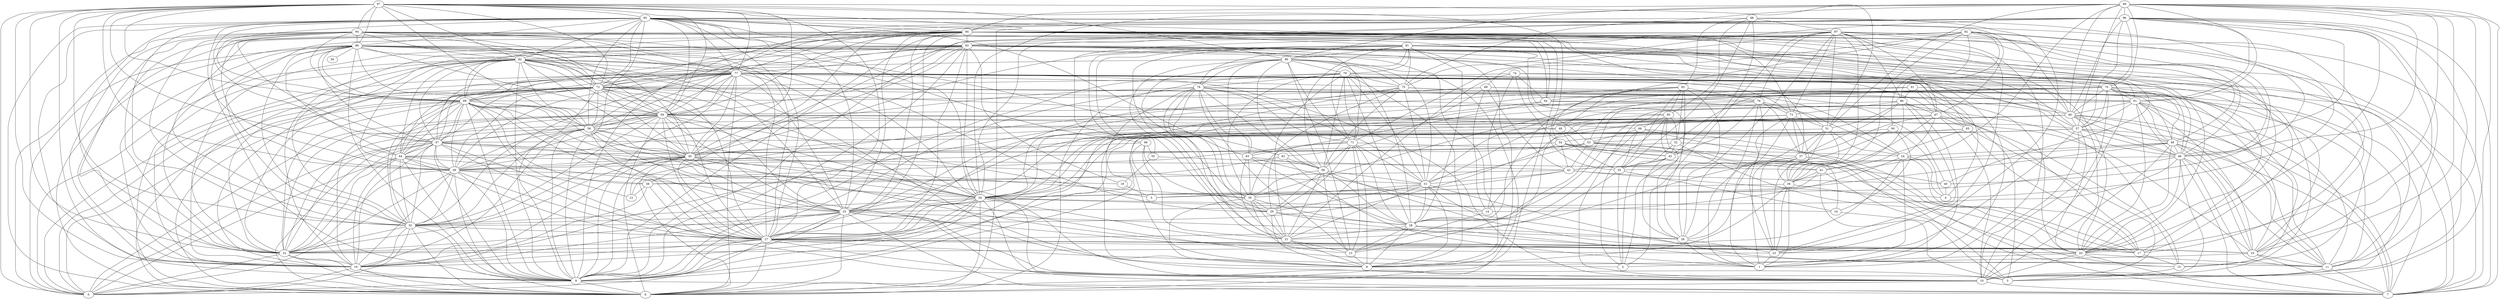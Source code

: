 digraph "sensornet-topology" {
label = "";
rankdir="BT";"0"->"9" [arrowhead = "both"] 
"0"->"19" [arrowhead = "both"] 
"0"->"22" [arrowhead = "both"] 
"0"->"27" [arrowhead = "both"] 
"0"->"32" [arrowhead = "both"] 
"0"->"39" [arrowhead = "both"] 
"0"->"44" [arrowhead = "both"] 
"0"->"47" [arrowhead = "both"] 
"0"->"59" [arrowhead = "both"] 
"0"->"69" [arrowhead = "both"] 
"0"->"72" [arrowhead = "both"] 
"0"->"77" [arrowhead = "both"] 
"0"->"82" [arrowhead = "both"] 
"0"->"89" [arrowhead = "both"] 
"0"->"94" [arrowhead = "both"] 
"0"->"97" [arrowhead = "both"] 
"1"->"23" [arrowhead = "both"] 
"1"->"24" [arrowhead = "both"] 
"1"->"26" [arrowhead = "both"] 
"1"->"36" [arrowhead = "both"] 
"1"->"37" [arrowhead = "both"] 
"1"->"47" [arrowhead = "both"] 
"1"->"62" [arrowhead = "both"] 
"1"->"73" [arrowhead = "both"] 
"1"->"76" [arrowhead = "both"] 
"1"->"84" [arrowhead = "both"] 
"1"->"86" [arrowhead = "both"] 
"1"->"87" [arrowhead = "both"] 
"2"->"20" [arrowhead = "both"] 
"2"->"27" [arrowhead = "both"] 
"2"->"35" [arrowhead = "both"] 
"2"->"43" [arrowhead = "both"] 
"2"->"85" [arrowhead = "both"] 
"2"->"87" [arrowhead = "both"] 
"2"->"93" [arrowhead = "both"] 
"3"->"15" [arrowhead = "both"] 
"3"->"16" [arrowhead = "both"] 
"3"->"33" [arrowhead = "both"] 
"3"->"41" [arrowhead = "both"] 
"3"->"44" [arrowhead = "both"] 
"3"->"65" [arrowhead = "both"] 
"3"->"66" [arrowhead = "both"] 
"3"->"70" [arrowhead = "both"] 
"3"->"91" [arrowhead = "both"] 
"4"->"24" [arrowhead = "both"] 
"4"->"40" [arrowhead = "both"] 
"4"->"42" [arrowhead = "both"] 
"4"->"77" [arrowhead = "both"] 
"4"->"90" [arrowhead = "both"] 
"4"->"92" [arrowhead = "both"] 
"5"->"18" [arrowhead = "both"] 
"5"->"41" [arrowhead = "both"] 
"5"->"42" [arrowhead = "both"] 
"5"->"59" [arrowhead = "both"] 
"5"->"68" [arrowhead = "both"] 
"6"->"9" [arrowhead = "both"] 
"6"->"10" [arrowhead = "both"] 
"6"->"19" [arrowhead = "both"] 
"6"->"22" [arrowhead = "both"] 
"6"->"27" [arrowhead = "both"] 
"6"->"32" [arrowhead = "both"] 
"6"->"33" [arrowhead = "both"] 
"6"->"34" [arrowhead = "both"] 
"6"->"39" [arrowhead = "both"] 
"6"->"45" [arrowhead = "both"] 
"6"->"47" [arrowhead = "both"] 
"6"->"59" [arrowhead = "both"] 
"6"->"69" [arrowhead = "both"] 
"6"->"72" [arrowhead = "both"] 
"6"->"77" [arrowhead = "both"] 
"6"->"79" [arrowhead = "both"] 
"6"->"82" [arrowhead = "both"] 
"6"->"83" [arrowhead = "both"] 
"6"->"84" [arrowhead = "both"] 
"6"->"89" [arrowhead = "both"] 
"6"->"95" [arrowhead = "both"] 
"6"->"97" [arrowhead = "both"] 
"7"->"9" [arrowhead = "both"] 
"7"->"10" [arrowhead = "both"] 
"7"->"11" [arrowhead = "both"] 
"7"->"20" [arrowhead = "both"] 
"7"->"25" [arrowhead = "both"] 
"7"->"33" [arrowhead = "both"] 
"7"->"34" [arrowhead = "both"] 
"7"->"46" [arrowhead = "both"] 
"7"->"49" [arrowhead = "both"] 
"7"->"60" [arrowhead = "both"] 
"7"->"61" [arrowhead = "both"] 
"7"->"66" [arrowhead = "both"] 
"7"->"70" [arrowhead = "both"] 
"7"->"83" [arrowhead = "both"] 
"7"->"84" [arrowhead = "both"] 
"7"->"88" [arrowhead = "both"] 
"7"->"95" [arrowhead = "both"] 
"7"->"96" [arrowhead = "both"] 
"7"->"99" [arrowhead = "both"] 
"8"->"13" [arrowhead = "both"] 
"8"->"21" [arrowhead = "both"] 
"8"->"25" [arrowhead = "both"] 
"8"->"28" [arrowhead = "both"] 
"8"->"29" [arrowhead = "both"] 
"8"->"30" [arrowhead = "both"] 
"8"->"31" [arrowhead = "both"] 
"8"->"36" [arrowhead = "both"] 
"8"->"71" [arrowhead = "both"] 
"8"->"75" [arrowhead = "both"] 
"8"->"78" [arrowhead = "both"] 
"8"->"79" [arrowhead = "both"] 
"8"->"80" [arrowhead = "both"] 
"8"->"81" [arrowhead = "both"] 
"8"->"82" [arrowhead = "both"] 
"9"->"19" [arrowhead = "both"] 
"9"->"22" [arrowhead = "both"] 
"9"->"27" [arrowhead = "both"] 
"9"->"32" [arrowhead = "both"] 
"9"->"33" [arrowhead = "both"] 
"9"->"34" [arrowhead = "both"] 
"9"->"39" [arrowhead = "both"] 
"9"->"44" [arrowhead = "both"] 
"9"->"45" [arrowhead = "both"] 
"9"->"47" [arrowhead = "both"] 
"9"->"48" [arrowhead = "both"] 
"9"->"56" [arrowhead = "both"] 
"9"->"57" [arrowhead = "both"] 
"9"->"69" [arrowhead = "both"] 
"9"->"72" [arrowhead = "both"] 
"9"->"77" [arrowhead = "both"] 
"9"->"78" [arrowhead = "both"] 
"9"->"79" [arrowhead = "both"] 
"9"->"82" [arrowhead = "both"] 
"9"->"83" [arrowhead = "both"] 
"9"->"84" [arrowhead = "both"] 
"9"->"87" [arrowhead = "both"] 
"9"->"89" [arrowhead = "both"] 
"9"->"94" [arrowhead = "both"] 
"9"->"95" [arrowhead = "both"] 
"9"->"96" [arrowhead = "both"] 
"9"->"97" [arrowhead = "both"] 
"10"->"11" [arrowhead = "both"] 
"10"->"20" [arrowhead = "both"] 
"10"->"27" [arrowhead = "both"] 
"10"->"33" [arrowhead = "both"] 
"10"->"34" [arrowhead = "both"] 
"10"->"46" [arrowhead = "both"] 
"10"->"47" [arrowhead = "both"] 
"10"->"49" [arrowhead = "both"] 
"10"->"56" [arrowhead = "both"] 
"10"->"57" [arrowhead = "both"] 
"10"->"61" [arrowhead = "both"] 
"10"->"67" [arrowhead = "both"] 
"10"->"70" [arrowhead = "both"] 
"10"->"77" [arrowhead = "both"] 
"10"->"83" [arrowhead = "both"] 
"10"->"84" [arrowhead = "both"] 
"10"->"96" [arrowhead = "both"] 
"10"->"99" [arrowhead = "both"] 
"11"->"20" [arrowhead = "both"] 
"11"->"25" [arrowhead = "both"] 
"11"->"28" [arrowhead = "both"] 
"11"->"31" [arrowhead = "both"] 
"11"->"46" [arrowhead = "both"] 
"11"->"49" [arrowhead = "both"] 
"11"->"57" [arrowhead = "both"] 
"11"->"60" [arrowhead = "both"] 
"11"->"61" [arrowhead = "both"] 
"11"->"70" [arrowhead = "both"] 
"11"->"75" [arrowhead = "both"] 
"11"->"81" [arrowhead = "both"] 
"11"->"96" [arrowhead = "both"] 
"11"->"99" [arrowhead = "both"] 
"12"->"38" [arrowhead = "both"] 
"12"->"53" [arrowhead = "both"] 
"12"->"69" [arrowhead = "both"] 
"12"->"88" [arrowhead = "both"] 
"13"->"14" [arrowhead = "both"] 
"13"->"21" [arrowhead = "both"] 
"13"->"28" [arrowhead = "both"] 
"13"->"30" [arrowhead = "both"] 
"13"->"58" [arrowhead = "both"] 
"13"->"67" [arrowhead = "both"] 
"13"->"71" [arrowhead = "both"] 
"13"->"78" [arrowhead = "both"] 
"13"->"80" [arrowhead = "both"] 
"14"->"24" [arrowhead = "both"] 
"14"->"34" [arrowhead = "both"] 
"14"->"60" [arrowhead = "both"] 
"14"->"63" [arrowhead = "both"] 
"14"->"74" [arrowhead = "both"] 
"14"->"88" [arrowhead = "both"] 
"15"->"17" [arrowhead = "both"] 
"15"->"41" [arrowhead = "both"] 
"15"->"53" [arrowhead = "both"] 
"15"->"64" [arrowhead = "both"] 
"15"->"67" [arrowhead = "both"] 
"15"->"91" [arrowhead = "both"] 
"15"->"92" [arrowhead = "both"] 
"16"->"34" [arrowhead = "both"] 
"16"->"35" [arrowhead = "both"] 
"16"->"53" [arrowhead = "both"] 
"16"->"90" [arrowhead = "both"] 
"17"->"24" [arrowhead = "both"] 
"17"->"27" [arrowhead = "both"] 
"17"->"36" [arrowhead = "both"] 
"17"->"37" [arrowhead = "both"] 
"17"->"52" [arrowhead = "both"] 
"17"->"65" [arrowhead = "both"] 
"17"->"74" [arrowhead = "both"] 
"17"->"77" [arrowhead = "both"] 
"17"->"86" [arrowhead = "both"] 
"17"->"87" [arrowhead = "both"] 
"18"->"39" [arrowhead = "both"] 
"18"->"55" [arrowhead = "both"] 
"18"->"83" [arrowhead = "both"] 
"19"->"22" [arrowhead = "both"] 
"19"->"27" [arrowhead = "both"] 
"19"->"32" [arrowhead = "both"] 
"19"->"33" [arrowhead = "both"] 
"19"->"34" [arrowhead = "both"] 
"19"->"38" [arrowhead = "both"] 
"19"->"39" [arrowhead = "both"] 
"19"->"44" [arrowhead = "both"] 
"19"->"45" [arrowhead = "both"] 
"19"->"47" [arrowhead = "both"] 
"19"->"56" [arrowhead = "both"] 
"19"->"59" [arrowhead = "both"] 
"19"->"72" [arrowhead = "both"] 
"19"->"77" [arrowhead = "both"] 
"19"->"82" [arrowhead = "both"] 
"19"->"83" [arrowhead = "both"] 
"19"->"84" [arrowhead = "both"] 
"19"->"89" [arrowhead = "both"] 
"19"->"93" [arrowhead = "both"] 
"19"->"94" [arrowhead = "both"] 
"19"->"95" [arrowhead = "both"] 
"19"->"97" [arrowhead = "both"] 
"20"->"27" [arrowhead = "both"] 
"20"->"33" [arrowhead = "both"] 
"20"->"34" [arrowhead = "both"] 
"20"->"46" [arrowhead = "both"] 
"20"->"49" [arrowhead = "both"] 
"20"->"52" [arrowhead = "both"] 
"20"->"57" [arrowhead = "both"] 
"20"->"60" [arrowhead = "both"] 
"20"->"61" [arrowhead = "both"] 
"20"->"77" [arrowhead = "both"] 
"20"->"83" [arrowhead = "both"] 
"20"->"84" [arrowhead = "both"] 
"20"->"89" [arrowhead = "both"] 
"20"->"96" [arrowhead = "both"] 
"20"->"99" [arrowhead = "both"] 
"21"->"28" [arrowhead = "both"] 
"21"->"29" [arrowhead = "both"] 
"21"->"30" [arrowhead = "both"] 
"21"->"31" [arrowhead = "both"] 
"21"->"37" [arrowhead = "both"] 
"21"->"58" [arrowhead = "both"] 
"21"->"63" [arrowhead = "both"] 
"21"->"68" [arrowhead = "both"] 
"21"->"74" [arrowhead = "both"] 
"21"->"78" [arrowhead = "both"] 
"21"->"79" [arrowhead = "both"] 
"21"->"80" [arrowhead = "both"] 
"21"->"81" [arrowhead = "both"] 
"22"->"24" [arrowhead = "both"] 
"22"->"27" [arrowhead = "both"] 
"22"->"32" [arrowhead = "both"] 
"22"->"33" [arrowhead = "both"] 
"22"->"34" [arrowhead = "both"] 
"22"->"39" [arrowhead = "both"] 
"22"->"44" [arrowhead = "both"] 
"22"->"45" [arrowhead = "both"] 
"22"->"47" [arrowhead = "both"] 
"22"->"56" [arrowhead = "both"] 
"22"->"59" [arrowhead = "both"] 
"22"->"69" [arrowhead = "both"] 
"22"->"73" [arrowhead = "both"] 
"22"->"77" [arrowhead = "both"] 
"22"->"82" [arrowhead = "both"] 
"22"->"83" [arrowhead = "both"] 
"22"->"84" [arrowhead = "both"] 
"22"->"89" [arrowhead = "both"] 
"22"->"94" [arrowhead = "both"] 
"22"->"95" [arrowhead = "both"] 
"22"->"97" [arrowhead = "both"] 
"23"->"26" [arrowhead = "both"] 
"23"->"36" [arrowhead = "both"] 
"23"->"37" [arrowhead = "both"] 
"23"->"45" [arrowhead = "both"] 
"23"->"51" [arrowhead = "both"] 
"23"->"57" [arrowhead = "both"] 
"23"->"76" [arrowhead = "both"] 
"23"->"86" [arrowhead = "both"] 
"23"->"87" [arrowhead = "both"] 
"23"->"98" [arrowhead = "both"] 
"24"->"49" [arrowhead = "both"] 
"24"->"51" [arrowhead = "both"] 
"24"->"54" [arrowhead = "both"] 
"24"->"64" [arrowhead = "both"] 
"24"->"67" [arrowhead = "both"] 
"24"->"72" [arrowhead = "both"] 
"25"->"27" [arrowhead = "both"] 
"25"->"29" [arrowhead = "both"] 
"25"->"31" [arrowhead = "both"] 
"25"->"46" [arrowhead = "both"] 
"25"->"49" [arrowhead = "both"] 
"25"->"58" [arrowhead = "both"] 
"25"->"59" [arrowhead = "both"] 
"25"->"61" [arrowhead = "both"] 
"25"->"79" [arrowhead = "both"] 
"25"->"81" [arrowhead = "both"] 
"25"->"88" [arrowhead = "both"] 
"25"->"96" [arrowhead = "both"] 
"25"->"99" [arrowhead = "both"] 
"26"->"28" [arrowhead = "both"] 
"26"->"33" [arrowhead = "both"] 
"26"->"37" [arrowhead = "both"] 
"26"->"43" [arrowhead = "both"] 
"26"->"51" [arrowhead = "both"] 
"26"->"72" [arrowhead = "both"] 
"26"->"73" [arrowhead = "both"] 
"26"->"85" [arrowhead = "both"] 
"26"->"87" [arrowhead = "both"] 
"26"->"93" [arrowhead = "both"] 
"27"->"32" [arrowhead = "both"] 
"27"->"33" [arrowhead = "both"] 
"27"->"34" [arrowhead = "both"] 
"27"->"35" [arrowhead = "both"] 
"27"->"38" [arrowhead = "both"] 
"27"->"39" [arrowhead = "both"] 
"27"->"44" [arrowhead = "both"] 
"27"->"45" [arrowhead = "both"] 
"27"->"47" [arrowhead = "both"] 
"27"->"56" [arrowhead = "both"] 
"27"->"59" [arrowhead = "both"] 
"27"->"60" [arrowhead = "both"] 
"27"->"67" [arrowhead = "both"] 
"27"->"69" [arrowhead = "both"] 
"27"->"70" [arrowhead = "both"] 
"27"->"72" [arrowhead = "both"] 
"27"->"75" [arrowhead = "both"] 
"27"->"82" [arrowhead = "both"] 
"27"->"83" [arrowhead = "both"] 
"27"->"84" [arrowhead = "both"] 
"27"->"89" [arrowhead = "both"] 
"27"->"94" [arrowhead = "both"] 
"27"->"95" [arrowhead = "both"] 
"27"->"97" [arrowhead = "both"] 
"28"->"29" [arrowhead = "both"] 
"28"->"30" [arrowhead = "both"] 
"28"->"31" [arrowhead = "both"] 
"28"->"58" [arrowhead = "both"] 
"28"->"61" [arrowhead = "both"] 
"28"->"63" [arrowhead = "both"] 
"28"->"66" [arrowhead = "both"] 
"28"->"71" [arrowhead = "both"] 
"28"->"76" [arrowhead = "both"] 
"28"->"79" [arrowhead = "both"] 
"28"->"80" [arrowhead = "both"] 
"28"->"81" [arrowhead = "both"] 
"28"->"93" [arrowhead = "both"] 
"29"->"30" [arrowhead = "both"] 
"29"->"31" [arrowhead = "both"] 
"29"->"58" [arrowhead = "both"] 
"29"->"71" [arrowhead = "both"] 
"29"->"75" [arrowhead = "both"] 
"29"->"78" [arrowhead = "both"] 
"29"->"80" [arrowhead = "both"] 
"29"->"81" [arrowhead = "both"] 
"29"->"82" [arrowhead = "both"] 
"30"->"31" [arrowhead = "both"] 
"30"->"47" [arrowhead = "both"] 
"30"->"58" [arrowhead = "both"] 
"30"->"63" [arrowhead = "both"] 
"30"->"68" [arrowhead = "both"] 
"30"->"71" [arrowhead = "both"] 
"30"->"78" [arrowhead = "both"] 
"30"->"79" [arrowhead = "both"] 
"30"->"81" [arrowhead = "both"] 
"30"->"86" [arrowhead = "both"] 
"31"->"42" [arrowhead = "both"] 
"31"->"45" [arrowhead = "both"] 
"31"->"53" [arrowhead = "both"] 
"31"->"58" [arrowhead = "both"] 
"31"->"61" [arrowhead = "both"] 
"31"->"71" [arrowhead = "both"] 
"31"->"75" [arrowhead = "both"] 
"31"->"78" [arrowhead = "both"] 
"31"->"79" [arrowhead = "both"] 
"31"->"80" [arrowhead = "both"] 
"31"->"91" [arrowhead = "both"] 
"32"->"33" [arrowhead = "both"] 
"32"->"34" [arrowhead = "both"] 
"32"->"39" [arrowhead = "both"] 
"32"->"44" [arrowhead = "both"] 
"32"->"45" [arrowhead = "both"] 
"32"->"47" [arrowhead = "both"] 
"32"->"54" [arrowhead = "both"] 
"32"->"56" [arrowhead = "both"] 
"32"->"59" [arrowhead = "both"] 
"32"->"69" [arrowhead = "both"] 
"32"->"72" [arrowhead = "both"] 
"32"->"77" [arrowhead = "both"] 
"32"->"83" [arrowhead = "both"] 
"32"->"84" [arrowhead = "both"] 
"32"->"87" [arrowhead = "both"] 
"32"->"89" [arrowhead = "both"] 
"32"->"94" [arrowhead = "both"] 
"32"->"95" [arrowhead = "both"] 
"32"->"97" [arrowhead = "both"] 
"33"->"34" [arrowhead = "both"] 
"33"->"45" [arrowhead = "both"] 
"33"->"46" [arrowhead = "both"] 
"33"->"56" [arrowhead = "both"] 
"33"->"57" [arrowhead = "both"] 
"33"->"59" [arrowhead = "both"] 
"33"->"60" [arrowhead = "both"] 
"33"->"69" [arrowhead = "both"] 
"33"->"70" [arrowhead = "both"] 
"33"->"72" [arrowhead = "both"] 
"33"->"77" [arrowhead = "both"] 
"33"->"82" [arrowhead = "both"] 
"33"->"84" [arrowhead = "both"] 
"33"->"95" [arrowhead = "both"] 
"33"->"96" [arrowhead = "both"] 
"34"->"36" [arrowhead = "both"] 
"34"->"45" [arrowhead = "both"] 
"34"->"46" [arrowhead = "both"] 
"34"->"49" [arrowhead = "both"] 
"34"->"56" [arrowhead = "both"] 
"34"->"57" [arrowhead = "both"] 
"34"->"59" [arrowhead = "both"] 
"34"->"60" [arrowhead = "both"] 
"34"->"64" [arrowhead = "both"] 
"34"->"65" [arrowhead = "both"] 
"34"->"69" [arrowhead = "both"] 
"34"->"70" [arrowhead = "both"] 
"34"->"72" [arrowhead = "both"] 
"34"->"77" [arrowhead = "both"] 
"34"->"82" [arrowhead = "both"] 
"34"->"83" [arrowhead = "both"] 
"34"->"95" [arrowhead = "both"] 
"34"->"96" [arrowhead = "both"] 
"34"->"99" [arrowhead = "both"] 
"35"->"43" [arrowhead = "both"] 
"35"->"48" [arrowhead = "both"] 
"35"->"49" [arrowhead = "both"] 
"35"->"52" [arrowhead = "both"] 
"35"->"66" [arrowhead = "both"] 
"35"->"93" [arrowhead = "both"] 
"35"->"97" [arrowhead = "both"] 
"35"->"98" [arrowhead = "both"] 
"36"->"37" [arrowhead = "both"] 
"36"->"41" [arrowhead = "both"] 
"36"->"51" [arrowhead = "both"] 
"36"->"67" [arrowhead = "both"] 
"36"->"73" [arrowhead = "both"] 
"36"->"87" [arrowhead = "both"] 
"36"->"92" [arrowhead = "both"] 
"36"->"99" [arrowhead = "both"] 
"37"->"51" [arrowhead = "both"] 
"37"->"67" [arrowhead = "both"] 
"37"->"71" [arrowhead = "both"] 
"37"->"73" [arrowhead = "both"] 
"37"->"76" [arrowhead = "both"] 
"37"->"83" [arrowhead = "both"] 
"37"->"86" [arrowhead = "both"] 
"38"->"39" [arrowhead = "both"] 
"38"->"42" [arrowhead = "both"] 
"38"->"62" [arrowhead = "both"] 
"38"->"69" [arrowhead = "both"] 
"38"->"92" [arrowhead = "both"] 
"39"->"44" [arrowhead = "both"] 
"39"->"45" [arrowhead = "both"] 
"39"->"47" [arrowhead = "both"] 
"39"->"54" [arrowhead = "both"] 
"39"->"56" [arrowhead = "both"] 
"39"->"59" [arrowhead = "both"] 
"39"->"68" [arrowhead = "both"] 
"39"->"69" [arrowhead = "both"] 
"39"->"72" [arrowhead = "both"] 
"39"->"77" [arrowhead = "both"] 
"39"->"78" [arrowhead = "both"] 
"39"->"82" [arrowhead = "both"] 
"39"->"94" [arrowhead = "both"] 
"39"->"95" [arrowhead = "both"] 
"39"->"97" [arrowhead = "both"] 
"40"->"42" [arrowhead = "both"] 
"40"->"54" [arrowhead = "both"] 
"40"->"72" [arrowhead = "both"] 
"40"->"81" [arrowhead = "both"] 
"40"->"92" [arrowhead = "both"] 
"41"->"44" [arrowhead = "both"] 
"41"->"53" [arrowhead = "both"] 
"41"->"65" [arrowhead = "both"] 
"41"->"86" [arrowhead = "both"] 
"42"->"46" [arrowhead = "both"] 
"42"->"53" [arrowhead = "both"] 
"42"->"54" [arrowhead = "both"] 
"42"->"55" [arrowhead = "both"] 
"42"->"88" [arrowhead = "both"] 
"42"->"90" [arrowhead = "both"] 
"43"->"48" [arrowhead = "both"] 
"43"->"52" [arrowhead = "both"] 
"43"->"54" [arrowhead = "both"] 
"43"->"76" [arrowhead = "both"] 
"43"->"85" [arrowhead = "both"] 
"43"->"98" [arrowhead = "both"] 
"44"->"47" [arrowhead = "both"] 
"44"->"52" [arrowhead = "both"] 
"44"->"53" [arrowhead = "both"] 
"44"->"59" [arrowhead = "both"] 
"44"->"69" [arrowhead = "both"] 
"44"->"72" [arrowhead = "both"] 
"44"->"77" [arrowhead = "both"] 
"44"->"82" [arrowhead = "both"] 
"44"->"89" [arrowhead = "both"] 
"44"->"97" [arrowhead = "both"] 
"45"->"47" [arrowhead = "both"] 
"45"->"56" [arrowhead = "both"] 
"45"->"57" [arrowhead = "both"] 
"45"->"59" [arrowhead = "both"] 
"45"->"69" [arrowhead = "both"] 
"45"->"72" [arrowhead = "both"] 
"45"->"73" [arrowhead = "both"] 
"45"->"77" [arrowhead = "both"] 
"45"->"81" [arrowhead = "both"] 
"45"->"82" [arrowhead = "both"] 
"45"->"83" [arrowhead = "both"] 
"45"->"84" [arrowhead = "both"] 
"45"->"89" [arrowhead = "both"] 
"45"->"97" [arrowhead = "both"] 
"46"->"49" [arrowhead = "both"] 
"46"->"57" [arrowhead = "both"] 
"46"->"60" [arrowhead = "both"] 
"46"->"61" [arrowhead = "both"] 
"46"->"70" [arrowhead = "both"] 
"46"->"75" [arrowhead = "both"] 
"46"->"83" [arrowhead = "both"] 
"46"->"84" [arrowhead = "both"] 
"46"->"87" [arrowhead = "both"] 
"46"->"98" [arrowhead = "both"] 
"46"->"99" [arrowhead = "both"] 
"47"->"51" [arrowhead = "both"] 
"47"->"56" [arrowhead = "both"] 
"47"->"59" [arrowhead = "both"] 
"47"->"69" [arrowhead = "both"] 
"47"->"72" [arrowhead = "both"] 
"47"->"77" [arrowhead = "both"] 
"47"->"80" [arrowhead = "both"] 
"47"->"82" [arrowhead = "both"] 
"47"->"89" [arrowhead = "both"] 
"47"->"94" [arrowhead = "both"] 
"47"->"95" [arrowhead = "both"] 
"48"->"59" [arrowhead = "both"] 
"48"->"85" [arrowhead = "both"] 
"48"->"93" [arrowhead = "both"] 
"49"->"57" [arrowhead = "both"] 
"49"->"60" [arrowhead = "both"] 
"49"->"61" [arrowhead = "both"] 
"49"->"70" [arrowhead = "both"] 
"49"->"75" [arrowhead = "both"] 
"49"->"84" [arrowhead = "both"] 
"49"->"96" [arrowhead = "both"] 
"50"->"89" [arrowhead = "both"] 
"51"->"73" [arrowhead = "both"] 
"51"->"76" [arrowhead = "both"] 
"51"->"86" [arrowhead = "both"] 
"51"->"87" [arrowhead = "both"] 
"51"->"97" [arrowhead = "both"] 
"51"->"99" [arrowhead = "both"] 
"52"->"70" [arrowhead = "both"] 
"52"->"85" [arrowhead = "both"] 
"52"->"93" [arrowhead = "both"] 
"53"->"65" [arrowhead = "both"] 
"53"->"66" [arrowhead = "both"] 
"53"->"91" [arrowhead = "both"] 
"53"->"94" [arrowhead = "both"] 
"54"->"74" [arrowhead = "both"] 
"54"->"90" [arrowhead = "both"] 
"54"->"92" [arrowhead = "both"] 
"55"->"68" [arrowhead = "both"] 
"55"->"92" [arrowhead = "both"] 
"56"->"59" [arrowhead = "both"] 
"56"->"60" [arrowhead = "both"] 
"56"->"69" [arrowhead = "both"] 
"56"->"72" [arrowhead = "both"] 
"56"->"73" [arrowhead = "both"] 
"56"->"77" [arrowhead = "both"] 
"56"->"82" [arrowhead = "both"] 
"56"->"83" [arrowhead = "both"] 
"56"->"84" [arrowhead = "both"] 
"56"->"89" [arrowhead = "both"] 
"56"->"95" [arrowhead = "both"] 
"56"->"97" [arrowhead = "both"] 
"57"->"59" [arrowhead = "both"] 
"57"->"60" [arrowhead = "both"] 
"57"->"61" [arrowhead = "both"] 
"57"->"70" [arrowhead = "both"] 
"57"->"83" [arrowhead = "both"] 
"57"->"84" [arrowhead = "both"] 
"57"->"96" [arrowhead = "both"] 
"57"->"99" [arrowhead = "both"] 
"58"->"62" [arrowhead = "both"] 
"58"->"63" [arrowhead = "both"] 
"58"->"71" [arrowhead = "both"] 
"58"->"75" [arrowhead = "both"] 
"58"->"78" [arrowhead = "both"] 
"58"->"79" [arrowhead = "both"] 
"58"->"80" [arrowhead = "both"] 
"58"->"81" [arrowhead = "both"] 
"59"->"69" [arrowhead = "both"] 
"59"->"72" [arrowhead = "both"] 
"59"->"76" [arrowhead = "both"] 
"59"->"77" [arrowhead = "both"] 
"59"->"82" [arrowhead = "both"] 
"59"->"83" [arrowhead = "both"] 
"59"->"84" [arrowhead = "both"] 
"59"->"89" [arrowhead = "both"] 
"59"->"94" [arrowhead = "both"] 
"59"->"95" [arrowhead = "both"] 
"59"->"97" [arrowhead = "both"] 
"59"->"98" [arrowhead = "both"] 
"60"->"61" [arrowhead = "both"] 
"60"->"70" [arrowhead = "both"] 
"60"->"77" [arrowhead = "both"] 
"60"->"83" [arrowhead = "both"] 
"60"->"84" [arrowhead = "both"] 
"60"->"95" [arrowhead = "both"] 
"60"->"96" [arrowhead = "both"] 
"60"->"99" [arrowhead = "both"] 
"61"->"70" [arrowhead = "both"] 
"61"->"75" [arrowhead = "both"] 
"61"->"78" [arrowhead = "both"] 
"61"->"81" [arrowhead = "both"] 
"61"->"96" [arrowhead = "both"] 
"61"->"99" [arrowhead = "both"] 
"62"->"88" [arrowhead = "both"] 
"62"->"94" [arrowhead = "both"] 
"63"->"64" [arrowhead = "both"] 
"63"->"71" [arrowhead = "both"] 
"63"->"78" [arrowhead = "both"] 
"63"->"80" [arrowhead = "both"] 
"63"->"95" [arrowhead = "both"] 
"64"->"70" [arrowhead = "both"] 
"64"->"74" [arrowhead = "both"] 
"64"->"84" [arrowhead = "both"] 
"64"->"94" [arrowhead = "both"] 
"65"->"67" [arrowhead = "both"] 
"65"->"84" [arrowhead = "both"] 
"65"->"91" [arrowhead = "both"] 
"66"->"72" [arrowhead = "both"] 
"66"->"85" [arrowhead = "both"] 
"67"->"74" [arrowhead = "both"] 
"67"->"77" [arrowhead = "both"] 
"67"->"86" [arrowhead = "both"] 
"67"->"87" [arrowhead = "both"] 
"67"->"92" [arrowhead = "both"] 
"68"->"89" [arrowhead = "both"] 
"69"->"72" [arrowhead = "both"] 
"69"->"77" [arrowhead = "both"] 
"69"->"82" [arrowhead = "both"] 
"69"->"83" [arrowhead = "both"] 
"69"->"84" [arrowhead = "both"] 
"69"->"88" [arrowhead = "both"] 
"69"->"89" [arrowhead = "both"] 
"69"->"94" [arrowhead = "both"] 
"69"->"95" [arrowhead = "both"] 
"69"->"97" [arrowhead = "both"] 
"70"->"77" [arrowhead = "both"] 
"70"->"83" [arrowhead = "both"] 
"70"->"84" [arrowhead = "both"] 
"70"->"96" [arrowhead = "both"] 
"70"->"99" [arrowhead = "both"] 
"71"->"78" [arrowhead = "both"] 
"71"->"79" [arrowhead = "both"] 
"71"->"80" [arrowhead = "both"] 
"71"->"81" [arrowhead = "both"] 
"71"->"83" [arrowhead = "both"] 
"71"->"87" [arrowhead = "both"] 
"72"->"74" [arrowhead = "both"] 
"72"->"77" [arrowhead = "both"] 
"72"->"82" [arrowhead = "both"] 
"72"->"83" [arrowhead = "both"] 
"72"->"84" [arrowhead = "both"] 
"72"->"89" [arrowhead = "both"] 
"72"->"94" [arrowhead = "both"] 
"72"->"95" [arrowhead = "both"] 
"72"->"97" [arrowhead = "both"] 
"73"->"76" [arrowhead = "both"] 
"73"->"79" [arrowhead = "both"] 
"73"->"86" [arrowhead = "both"] 
"73"->"87" [arrowhead = "both"] 
"73"->"95" [arrowhead = "both"] 
"75"->"77" [arrowhead = "both"] 
"75"->"79" [arrowhead = "both"] 
"75"->"80" [arrowhead = "both"] 
"75"->"81" [arrowhead = "both"] 
"75"->"96" [arrowhead = "both"] 
"75"->"99" [arrowhead = "both"] 
"76"->"78" [arrowhead = "both"] 
"76"->"87" [arrowhead = "both"] 
"76"->"93" [arrowhead = "both"] 
"77"->"82" [arrowhead = "both"] 
"77"->"83" [arrowhead = "both"] 
"77"->"84" [arrowhead = "both"] 
"77"->"89" [arrowhead = "both"] 
"77"->"94" [arrowhead = "both"] 
"77"->"95" [arrowhead = "both"] 
"77"->"97" [arrowhead = "both"] 
"78"->"79" [arrowhead = "both"] 
"78"->"80" [arrowhead = "both"] 
"78"->"81" [arrowhead = "both"] 
"79"->"80" [arrowhead = "both"] 
"79"->"81" [arrowhead = "both"] 
"80"->"81" [arrowhead = "both"] 
"80"->"97" [arrowhead = "both"] 
"80"->"99" [arrowhead = "both"] 
"81"->"87" [arrowhead = "both"] 
"81"->"95" [arrowhead = "both"] 
"82"->"83" [arrowhead = "both"] 
"82"->"84" [arrowhead = "both"] 
"82"->"89" [arrowhead = "both"] 
"82"->"94" [arrowhead = "both"] 
"82"->"95" [arrowhead = "both"] 
"82"->"97" [arrowhead = "both"] 
"83"->"84" [arrowhead = "both"] 
"83"->"92" [arrowhead = "both"] 
"83"->"95" [arrowhead = "both"] 
"83"->"96" [arrowhead = "both"] 
"84"->"95" [arrowhead = "both"] 
"84"->"96" [arrowhead = "both"] 
"84"->"99" [arrowhead = "both"] 
"85"->"89" [arrowhead = "both"] 
"85"->"93" [arrowhead = "both"] 
"85"->"98" [arrowhead = "both"] 
"86"->"87" [arrowhead = "both"] 
"86"->"91" [arrowhead = "both"] 
"86"->"92" [arrowhead = "both"] 
"87"->"98" [arrowhead = "both"] 
"88"->"92" [arrowhead = "both"] 
"89"->"94" [arrowhead = "both"] 
"89"->"95" [arrowhead = "both"] 
"89"->"97" [arrowhead = "both"] 
"90"->"92" [arrowhead = "both"] 
"93"->"98" [arrowhead = "both"] 
"94"->"97" [arrowhead = "both"] 
"95"->"97" [arrowhead = "both"] 
"96"->"99" [arrowhead = "both"] 
}
